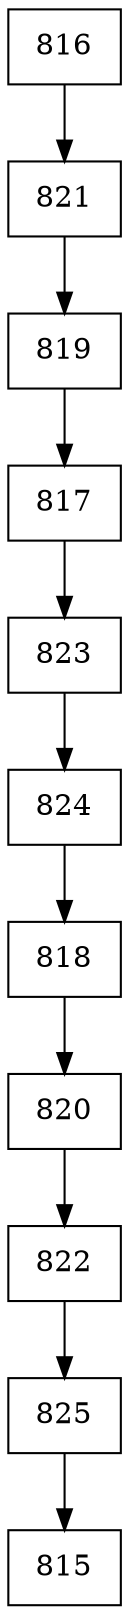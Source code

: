 digraph G {
  node [shape=record];
  node0 [label="{816}"];
  node0 -> node1;
  node1 [label="{821}"];
  node1 -> node2;
  node2 [label="{819}"];
  node2 -> node3;
  node3 [label="{817}"];
  node3 -> node4;
  node4 [label="{823}"];
  node4 -> node5;
  node5 [label="{824}"];
  node5 -> node6;
  node6 [label="{818}"];
  node6 -> node7;
  node7 [label="{820}"];
  node7 -> node8;
  node8 [label="{822}"];
  node8 -> node9;
  node9 [label="{825}"];
  node9 -> node10;
  node10 [label="{815}"];
}
